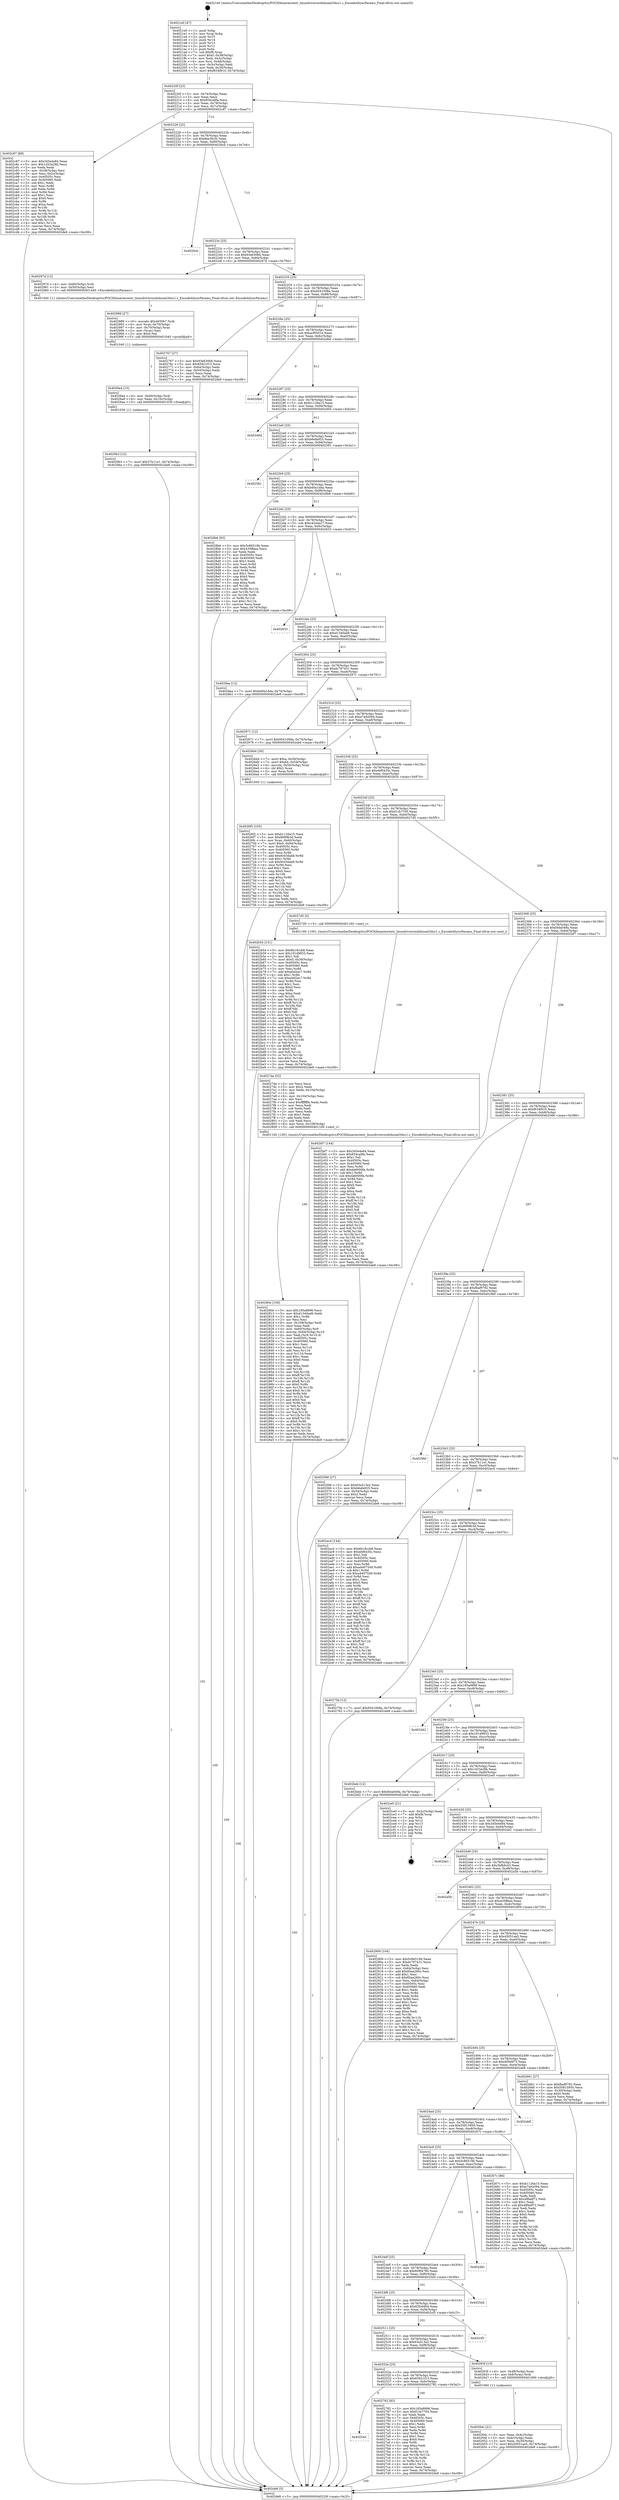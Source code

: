 digraph "0x4021e0" {
  label = "0x4021e0 (/mnt/c/Users/mathe/Desktop/tcc/POCII/binaries/extr_linuxdriversisdnhisaxl3dss1.c_EncodeASyncParams_Final-ollvm.out::main(0))"
  labelloc = "t"
  node[shape=record]

  Entry [label="",width=0.3,height=0.3,shape=circle,fillcolor=black,style=filled]
  "0x40220f" [label="{
     0x40220f [23]\l
     | [instrs]\l
     &nbsp;&nbsp;0x40220f \<+3\>: mov -0x74(%rbp),%eax\l
     &nbsp;&nbsp;0x402212 \<+2\>: mov %eax,%ecx\l
     &nbsp;&nbsp;0x402214 \<+6\>: sub $0x854ca9fa,%ecx\l
     &nbsp;&nbsp;0x40221a \<+3\>: mov %eax,-0x78(%rbp)\l
     &nbsp;&nbsp;0x40221d \<+3\>: mov %ecx,-0x7c(%rbp)\l
     &nbsp;&nbsp;0x402220 \<+6\>: je 0000000000402c87 \<main+0xaa7\>\l
  }"]
  "0x402c87" [label="{
     0x402c87 [89]\l
     | [instrs]\l
     &nbsp;&nbsp;0x402c87 \<+5\>: mov $0x345e4e84,%eax\l
     &nbsp;&nbsp;0x402c8c \<+5\>: mov $0x1d33a28b,%ecx\l
     &nbsp;&nbsp;0x402c91 \<+2\>: xor %edx,%edx\l
     &nbsp;&nbsp;0x402c93 \<+3\>: mov -0x38(%rbp),%esi\l
     &nbsp;&nbsp;0x402c96 \<+3\>: mov %esi,-0x2c(%rbp)\l
     &nbsp;&nbsp;0x402c99 \<+7\>: mov 0x40505c,%esi\l
     &nbsp;&nbsp;0x402ca0 \<+7\>: mov 0x405060,%edi\l
     &nbsp;&nbsp;0x402ca7 \<+3\>: sub $0x1,%edx\l
     &nbsp;&nbsp;0x402caa \<+3\>: mov %esi,%r8d\l
     &nbsp;&nbsp;0x402cad \<+3\>: add %edx,%r8d\l
     &nbsp;&nbsp;0x402cb0 \<+4\>: imul %r8d,%esi\l
     &nbsp;&nbsp;0x402cb4 \<+3\>: and $0x1,%esi\l
     &nbsp;&nbsp;0x402cb7 \<+3\>: cmp $0x0,%esi\l
     &nbsp;&nbsp;0x402cba \<+4\>: sete %r9b\l
     &nbsp;&nbsp;0x402cbe \<+3\>: cmp $0xa,%edi\l
     &nbsp;&nbsp;0x402cc1 \<+4\>: setl %r10b\l
     &nbsp;&nbsp;0x402cc5 \<+3\>: mov %r9b,%r11b\l
     &nbsp;&nbsp;0x402cc8 \<+3\>: and %r10b,%r11b\l
     &nbsp;&nbsp;0x402ccb \<+3\>: xor %r10b,%r9b\l
     &nbsp;&nbsp;0x402cce \<+3\>: or %r9b,%r11b\l
     &nbsp;&nbsp;0x402cd1 \<+4\>: test $0x1,%r11b\l
     &nbsp;&nbsp;0x402cd5 \<+3\>: cmovne %ecx,%eax\l
     &nbsp;&nbsp;0x402cd8 \<+3\>: mov %eax,-0x74(%rbp)\l
     &nbsp;&nbsp;0x402cdb \<+5\>: jmp 0000000000402de8 \<main+0xc08\>\l
  }"]
  "0x402226" [label="{
     0x402226 [22]\l
     | [instrs]\l
     &nbsp;&nbsp;0x402226 \<+5\>: jmp 000000000040222b \<main+0x4b\>\l
     &nbsp;&nbsp;0x40222b \<+3\>: mov -0x78(%rbp),%eax\l
     &nbsp;&nbsp;0x40222e \<+5\>: sub $0x8ee381fc,%eax\l
     &nbsp;&nbsp;0x402233 \<+3\>: mov %eax,-0x80(%rbp)\l
     &nbsp;&nbsp;0x402236 \<+6\>: je 00000000004029cb \<main+0x7eb\>\l
  }"]
  Exit [label="",width=0.3,height=0.3,shape=circle,fillcolor=black,style=filled,peripheries=2]
  "0x4029cb" [label="{
     0x4029cb\l
  }", style=dashed]
  "0x40223c" [label="{
     0x40223c [25]\l
     | [instrs]\l
     &nbsp;&nbsp;0x40223c \<+5\>: jmp 0000000000402241 \<main+0x61\>\l
     &nbsp;&nbsp;0x402241 \<+3\>: mov -0x78(%rbp),%eax\l
     &nbsp;&nbsp;0x402244 \<+5\>: sub $0x93e630b6,%eax\l
     &nbsp;&nbsp;0x402249 \<+6\>: mov %eax,-0x84(%rbp)\l
     &nbsp;&nbsp;0x40224f \<+6\>: je 000000000040297d \<main+0x79d\>\l
  }"]
  "0x4029b3" [label="{
     0x4029b3 [12]\l
     | [instrs]\l
     &nbsp;&nbsp;0x4029b3 \<+7\>: movl $0x37b11e1,-0x74(%rbp)\l
     &nbsp;&nbsp;0x4029ba \<+5\>: jmp 0000000000402de8 \<main+0xc08\>\l
  }"]
  "0x40297d" [label="{
     0x40297d [12]\l
     | [instrs]\l
     &nbsp;&nbsp;0x40297d \<+4\>: mov -0x60(%rbp),%rdi\l
     &nbsp;&nbsp;0x402981 \<+3\>: mov -0x50(%rbp),%esi\l
     &nbsp;&nbsp;0x402984 \<+5\>: call 0000000000401440 \<EncodeASyncParams\>\l
     | [calls]\l
     &nbsp;&nbsp;0x401440 \{1\} (/mnt/c/Users/mathe/Desktop/tcc/POCII/binaries/extr_linuxdriversisdnhisaxl3dss1.c_EncodeASyncParams_Final-ollvm.out::EncodeASyncParams)\l
  }"]
  "0x402255" [label="{
     0x402255 [25]\l
     | [instrs]\l
     &nbsp;&nbsp;0x402255 \<+5\>: jmp 000000000040225a \<main+0x7a\>\l
     &nbsp;&nbsp;0x40225a \<+3\>: mov -0x78(%rbp),%eax\l
     &nbsp;&nbsp;0x40225d \<+5\>: sub $0x9541008a,%eax\l
     &nbsp;&nbsp;0x402262 \<+6\>: mov %eax,-0x88(%rbp)\l
     &nbsp;&nbsp;0x402268 \<+6\>: je 0000000000402767 \<main+0x587\>\l
  }"]
  "0x4029a4" [label="{
     0x4029a4 [15]\l
     | [instrs]\l
     &nbsp;&nbsp;0x4029a4 \<+4\>: mov -0x60(%rbp),%rdi\l
     &nbsp;&nbsp;0x4029a8 \<+6\>: mov %eax,-0x10c(%rbp)\l
     &nbsp;&nbsp;0x4029ae \<+5\>: call 0000000000401030 \<free@plt\>\l
     | [calls]\l
     &nbsp;&nbsp;0x401030 \{1\} (unknown)\l
  }"]
  "0x402767" [label="{
     0x402767 [27]\l
     | [instrs]\l
     &nbsp;&nbsp;0x402767 \<+5\>: mov $0x93e630b6,%eax\l
     &nbsp;&nbsp;0x40276c \<+5\>: mov $0x65921f13,%ecx\l
     &nbsp;&nbsp;0x402771 \<+3\>: mov -0x64(%rbp),%edx\l
     &nbsp;&nbsp;0x402774 \<+3\>: cmp -0x54(%rbp),%edx\l
     &nbsp;&nbsp;0x402777 \<+3\>: cmovl %ecx,%eax\l
     &nbsp;&nbsp;0x40277a \<+3\>: mov %eax,-0x74(%rbp)\l
     &nbsp;&nbsp;0x40277d \<+5\>: jmp 0000000000402de8 \<main+0xc08\>\l
  }"]
  "0x40226e" [label="{
     0x40226e [25]\l
     | [instrs]\l
     &nbsp;&nbsp;0x40226e \<+5\>: jmp 0000000000402273 \<main+0x93\>\l
     &nbsp;&nbsp;0x402273 \<+3\>: mov -0x78(%rbp),%eax\l
     &nbsp;&nbsp;0x402276 \<+5\>: sub $0xacf0501e,%eax\l
     &nbsp;&nbsp;0x40227b \<+6\>: mov %eax,-0x8c(%rbp)\l
     &nbsp;&nbsp;0x402281 \<+6\>: je 0000000000402dbd \<main+0xbdd\>\l
  }"]
  "0x402989" [label="{
     0x402989 [27]\l
     | [instrs]\l
     &nbsp;&nbsp;0x402989 \<+10\>: movabs $0x4030b7,%rdi\l
     &nbsp;&nbsp;0x402993 \<+4\>: mov %rax,-0x70(%rbp)\l
     &nbsp;&nbsp;0x402997 \<+4\>: mov -0x70(%rbp),%rax\l
     &nbsp;&nbsp;0x40299b \<+2\>: mov (%rax),%esi\l
     &nbsp;&nbsp;0x40299d \<+2\>: mov $0x0,%al\l
     &nbsp;&nbsp;0x40299f \<+5\>: call 0000000000401040 \<printf@plt\>\l
     | [calls]\l
     &nbsp;&nbsp;0x401040 \{1\} (unknown)\l
  }"]
  "0x402dbd" [label="{
     0x402dbd\l
  }", style=dashed]
  "0x402287" [label="{
     0x402287 [25]\l
     | [instrs]\l
     &nbsp;&nbsp;0x402287 \<+5\>: jmp 000000000040228c \<main+0xac\>\l
     &nbsp;&nbsp;0x40228c \<+3\>: mov -0x78(%rbp),%eax\l
     &nbsp;&nbsp;0x40228f \<+5\>: sub $0xb1126a15,%eax\l
     &nbsp;&nbsp;0x402294 \<+6\>: mov %eax,-0x90(%rbp)\l
     &nbsp;&nbsp;0x40229a \<+6\>: je 0000000000402d0d \<main+0xb2d\>\l
  }"]
  "0x40280e" [label="{
     0x40280e [156]\l
     | [instrs]\l
     &nbsp;&nbsp;0x40280e \<+5\>: mov $0x185a8996,%ecx\l
     &nbsp;&nbsp;0x402813 \<+5\>: mov $0xd1340ad6,%edx\l
     &nbsp;&nbsp;0x402818 \<+3\>: mov $0x1,%r8b\l
     &nbsp;&nbsp;0x40281b \<+2\>: xor %esi,%esi\l
     &nbsp;&nbsp;0x40281d \<+6\>: mov -0x108(%rbp),%edi\l
     &nbsp;&nbsp;0x402823 \<+3\>: imul %eax,%edi\l
     &nbsp;&nbsp;0x402826 \<+4\>: mov -0x60(%rbp),%r9\l
     &nbsp;&nbsp;0x40282a \<+4\>: movslq -0x64(%rbp),%r10\l
     &nbsp;&nbsp;0x40282e \<+4\>: mov %edi,(%r9,%r10,4)\l
     &nbsp;&nbsp;0x402832 \<+7\>: mov 0x40505c,%eax\l
     &nbsp;&nbsp;0x402839 \<+7\>: mov 0x405060,%edi\l
     &nbsp;&nbsp;0x402840 \<+3\>: sub $0x1,%esi\l
     &nbsp;&nbsp;0x402843 \<+3\>: mov %eax,%r11d\l
     &nbsp;&nbsp;0x402846 \<+3\>: add %esi,%r11d\l
     &nbsp;&nbsp;0x402849 \<+4\>: imul %r11d,%eax\l
     &nbsp;&nbsp;0x40284d \<+3\>: and $0x1,%eax\l
     &nbsp;&nbsp;0x402850 \<+3\>: cmp $0x0,%eax\l
     &nbsp;&nbsp;0x402853 \<+3\>: sete %bl\l
     &nbsp;&nbsp;0x402856 \<+3\>: cmp $0xa,%edi\l
     &nbsp;&nbsp;0x402859 \<+4\>: setl %r14b\l
     &nbsp;&nbsp;0x40285d \<+3\>: mov %bl,%r15b\l
     &nbsp;&nbsp;0x402860 \<+4\>: xor $0xff,%r15b\l
     &nbsp;&nbsp;0x402864 \<+3\>: mov %r14b,%r12b\l
     &nbsp;&nbsp;0x402867 \<+4\>: xor $0xff,%r12b\l
     &nbsp;&nbsp;0x40286b \<+4\>: xor $0x0,%r8b\l
     &nbsp;&nbsp;0x40286f \<+3\>: mov %r15b,%r13b\l
     &nbsp;&nbsp;0x402872 \<+4\>: and $0x0,%r13b\l
     &nbsp;&nbsp;0x402876 \<+3\>: and %r8b,%bl\l
     &nbsp;&nbsp;0x402879 \<+3\>: mov %r12b,%al\l
     &nbsp;&nbsp;0x40287c \<+2\>: and $0x0,%al\l
     &nbsp;&nbsp;0x40287e \<+3\>: and %r8b,%r14b\l
     &nbsp;&nbsp;0x402881 \<+3\>: or %bl,%r13b\l
     &nbsp;&nbsp;0x402884 \<+3\>: or %r14b,%al\l
     &nbsp;&nbsp;0x402887 \<+3\>: xor %al,%r13b\l
     &nbsp;&nbsp;0x40288a \<+3\>: or %r12b,%r15b\l
     &nbsp;&nbsp;0x40288d \<+4\>: xor $0xff,%r15b\l
     &nbsp;&nbsp;0x402891 \<+4\>: or $0x0,%r8b\l
     &nbsp;&nbsp;0x402895 \<+3\>: and %r8b,%r15b\l
     &nbsp;&nbsp;0x402898 \<+3\>: or %r15b,%r13b\l
     &nbsp;&nbsp;0x40289b \<+4\>: test $0x1,%r13b\l
     &nbsp;&nbsp;0x40289f \<+3\>: cmovne %edx,%ecx\l
     &nbsp;&nbsp;0x4028a2 \<+3\>: mov %ecx,-0x74(%rbp)\l
     &nbsp;&nbsp;0x4028a5 \<+5\>: jmp 0000000000402de8 \<main+0xc08\>\l
  }"]
  "0x402d0d" [label="{
     0x402d0d\l
  }", style=dashed]
  "0x4022a0" [label="{
     0x4022a0 [25]\l
     | [instrs]\l
     &nbsp;&nbsp;0x4022a0 \<+5\>: jmp 00000000004022a5 \<main+0xc5\>\l
     &nbsp;&nbsp;0x4022a5 \<+3\>: mov -0x78(%rbp),%eax\l
     &nbsp;&nbsp;0x4022a8 \<+5\>: sub $0xb6efa925,%eax\l
     &nbsp;&nbsp;0x4022ad \<+6\>: mov %eax,-0x94(%rbp)\l
     &nbsp;&nbsp;0x4022b3 \<+6\>: je 0000000000402581 \<main+0x3a1\>\l
  }"]
  "0x4027da" [label="{
     0x4027da [52]\l
     | [instrs]\l
     &nbsp;&nbsp;0x4027da \<+2\>: xor %ecx,%ecx\l
     &nbsp;&nbsp;0x4027dc \<+5\>: mov $0x2,%edx\l
     &nbsp;&nbsp;0x4027e1 \<+6\>: mov %edx,-0x104(%rbp)\l
     &nbsp;&nbsp;0x4027e7 \<+1\>: cltd\l
     &nbsp;&nbsp;0x4027e8 \<+6\>: mov -0x104(%rbp),%esi\l
     &nbsp;&nbsp;0x4027ee \<+2\>: idiv %esi\l
     &nbsp;&nbsp;0x4027f0 \<+6\>: imul $0xfffffffe,%edx,%edx\l
     &nbsp;&nbsp;0x4027f6 \<+2\>: mov %ecx,%edi\l
     &nbsp;&nbsp;0x4027f8 \<+2\>: sub %edx,%edi\l
     &nbsp;&nbsp;0x4027fa \<+2\>: mov %ecx,%edx\l
     &nbsp;&nbsp;0x4027fc \<+3\>: sub $0x1,%edx\l
     &nbsp;&nbsp;0x4027ff \<+2\>: add %edx,%edi\l
     &nbsp;&nbsp;0x402801 \<+2\>: sub %edi,%ecx\l
     &nbsp;&nbsp;0x402803 \<+6\>: mov %ecx,-0x108(%rbp)\l
     &nbsp;&nbsp;0x402809 \<+5\>: call 0000000000401160 \<next_i\>\l
     | [calls]\l
     &nbsp;&nbsp;0x401160 \{100\} (/mnt/c/Users/mathe/Desktop/tcc/POCII/binaries/extr_linuxdriversisdnhisaxl3dss1.c_EncodeASyncParams_Final-ollvm.out::next_i)\l
  }"]
  "0x402581" [label="{
     0x402581\l
  }", style=dashed]
  "0x4022b9" [label="{
     0x4022b9 [25]\l
     | [instrs]\l
     &nbsp;&nbsp;0x4022b9 \<+5\>: jmp 00000000004022be \<main+0xde\>\l
     &nbsp;&nbsp;0x4022be \<+3\>: mov -0x78(%rbp),%eax\l
     &nbsp;&nbsp;0x4022c1 \<+5\>: sub $0xbd0a1dda,%eax\l
     &nbsp;&nbsp;0x4022c6 \<+6\>: mov %eax,-0x98(%rbp)\l
     &nbsp;&nbsp;0x4022cc \<+6\>: je 00000000004028b6 \<main+0x6d6\>\l
  }"]
  "0x402543" [label="{
     0x402543\l
  }", style=dashed]
  "0x4028b6" [label="{
     0x4028b6 [83]\l
     | [instrs]\l
     &nbsp;&nbsp;0x4028b6 \<+5\>: mov $0x5c86519b,%eax\l
     &nbsp;&nbsp;0x4028bb \<+5\>: mov $0x435ffaea,%ecx\l
     &nbsp;&nbsp;0x4028c0 \<+2\>: xor %edx,%edx\l
     &nbsp;&nbsp;0x4028c2 \<+7\>: mov 0x40505c,%esi\l
     &nbsp;&nbsp;0x4028c9 \<+7\>: mov 0x405060,%edi\l
     &nbsp;&nbsp;0x4028d0 \<+3\>: sub $0x1,%edx\l
     &nbsp;&nbsp;0x4028d3 \<+3\>: mov %esi,%r8d\l
     &nbsp;&nbsp;0x4028d6 \<+3\>: add %edx,%r8d\l
     &nbsp;&nbsp;0x4028d9 \<+4\>: imul %r8d,%esi\l
     &nbsp;&nbsp;0x4028dd \<+3\>: and $0x1,%esi\l
     &nbsp;&nbsp;0x4028e0 \<+3\>: cmp $0x0,%esi\l
     &nbsp;&nbsp;0x4028e3 \<+4\>: sete %r9b\l
     &nbsp;&nbsp;0x4028e7 \<+3\>: cmp $0xa,%edi\l
     &nbsp;&nbsp;0x4028ea \<+4\>: setl %r10b\l
     &nbsp;&nbsp;0x4028ee \<+3\>: mov %r9b,%r11b\l
     &nbsp;&nbsp;0x4028f1 \<+3\>: and %r10b,%r11b\l
     &nbsp;&nbsp;0x4028f4 \<+3\>: xor %r10b,%r9b\l
     &nbsp;&nbsp;0x4028f7 \<+3\>: or %r9b,%r11b\l
     &nbsp;&nbsp;0x4028fa \<+4\>: test $0x1,%r11b\l
     &nbsp;&nbsp;0x4028fe \<+3\>: cmovne %ecx,%eax\l
     &nbsp;&nbsp;0x402901 \<+3\>: mov %eax,-0x74(%rbp)\l
     &nbsp;&nbsp;0x402904 \<+5\>: jmp 0000000000402de8 \<main+0xc08\>\l
  }"]
  "0x4022d2" [label="{
     0x4022d2 [25]\l
     | [instrs]\l
     &nbsp;&nbsp;0x4022d2 \<+5\>: jmp 00000000004022d7 \<main+0xf7\>\l
     &nbsp;&nbsp;0x4022d7 \<+3\>: mov -0x78(%rbp),%eax\l
     &nbsp;&nbsp;0x4022da \<+5\>: sub $0xc4244a27,%eax\l
     &nbsp;&nbsp;0x4022df \<+6\>: mov %eax,-0x9c(%rbp)\l
     &nbsp;&nbsp;0x4022e5 \<+6\>: je 0000000000402633 \<main+0x453\>\l
  }"]
  "0x402782" [label="{
     0x402782 [83]\l
     | [instrs]\l
     &nbsp;&nbsp;0x402782 \<+5\>: mov $0x185a8996,%eax\l
     &nbsp;&nbsp;0x402787 \<+5\>: mov $0xf1cb7765,%ecx\l
     &nbsp;&nbsp;0x40278c \<+2\>: xor %edx,%edx\l
     &nbsp;&nbsp;0x40278e \<+7\>: mov 0x40505c,%esi\l
     &nbsp;&nbsp;0x402795 \<+7\>: mov 0x405060,%edi\l
     &nbsp;&nbsp;0x40279c \<+3\>: sub $0x1,%edx\l
     &nbsp;&nbsp;0x40279f \<+3\>: mov %esi,%r8d\l
     &nbsp;&nbsp;0x4027a2 \<+3\>: add %edx,%r8d\l
     &nbsp;&nbsp;0x4027a5 \<+4\>: imul %r8d,%esi\l
     &nbsp;&nbsp;0x4027a9 \<+3\>: and $0x1,%esi\l
     &nbsp;&nbsp;0x4027ac \<+3\>: cmp $0x0,%esi\l
     &nbsp;&nbsp;0x4027af \<+4\>: sete %r9b\l
     &nbsp;&nbsp;0x4027b3 \<+3\>: cmp $0xa,%edi\l
     &nbsp;&nbsp;0x4027b6 \<+4\>: setl %r10b\l
     &nbsp;&nbsp;0x4027ba \<+3\>: mov %r9b,%r11b\l
     &nbsp;&nbsp;0x4027bd \<+3\>: and %r10b,%r11b\l
     &nbsp;&nbsp;0x4027c0 \<+3\>: xor %r10b,%r9b\l
     &nbsp;&nbsp;0x4027c3 \<+3\>: or %r9b,%r11b\l
     &nbsp;&nbsp;0x4027c6 \<+4\>: test $0x1,%r11b\l
     &nbsp;&nbsp;0x4027ca \<+3\>: cmovne %ecx,%eax\l
     &nbsp;&nbsp;0x4027cd \<+3\>: mov %eax,-0x74(%rbp)\l
     &nbsp;&nbsp;0x4027d0 \<+5\>: jmp 0000000000402de8 \<main+0xc08\>\l
  }"]
  "0x402633" [label="{
     0x402633\l
  }", style=dashed]
  "0x4022eb" [label="{
     0x4022eb [25]\l
     | [instrs]\l
     &nbsp;&nbsp;0x4022eb \<+5\>: jmp 00000000004022f0 \<main+0x110\>\l
     &nbsp;&nbsp;0x4022f0 \<+3\>: mov -0x78(%rbp),%eax\l
     &nbsp;&nbsp;0x4022f3 \<+5\>: sub $0xd1340ad6,%eax\l
     &nbsp;&nbsp;0x4022f8 \<+6\>: mov %eax,-0xa0(%rbp)\l
     &nbsp;&nbsp;0x4022fe \<+6\>: je 00000000004028aa \<main+0x6ca\>\l
  }"]
  "0x4026f2" [label="{
     0x4026f2 [105]\l
     | [instrs]\l
     &nbsp;&nbsp;0x4026f2 \<+5\>: mov $0xb1126a15,%ecx\l
     &nbsp;&nbsp;0x4026f7 \<+5\>: mov $0x8999b3d,%edx\l
     &nbsp;&nbsp;0x4026fc \<+4\>: mov %rax,-0x60(%rbp)\l
     &nbsp;&nbsp;0x402700 \<+7\>: movl $0x0,-0x64(%rbp)\l
     &nbsp;&nbsp;0x402707 \<+7\>: mov 0x40505c,%esi\l
     &nbsp;&nbsp;0x40270e \<+8\>: mov 0x405060,%r8d\l
     &nbsp;&nbsp;0x402716 \<+3\>: mov %esi,%r9d\l
     &nbsp;&nbsp;0x402719 \<+7\>: add $0x9c03dab8,%r9d\l
     &nbsp;&nbsp;0x402720 \<+4\>: sub $0x1,%r9d\l
     &nbsp;&nbsp;0x402724 \<+7\>: sub $0x9c03dab8,%r9d\l
     &nbsp;&nbsp;0x40272b \<+4\>: imul %r9d,%esi\l
     &nbsp;&nbsp;0x40272f \<+3\>: and $0x1,%esi\l
     &nbsp;&nbsp;0x402732 \<+3\>: cmp $0x0,%esi\l
     &nbsp;&nbsp;0x402735 \<+4\>: sete %r10b\l
     &nbsp;&nbsp;0x402739 \<+4\>: cmp $0xa,%r8d\l
     &nbsp;&nbsp;0x40273d \<+4\>: setl %r11b\l
     &nbsp;&nbsp;0x402741 \<+3\>: mov %r10b,%bl\l
     &nbsp;&nbsp;0x402744 \<+3\>: and %r11b,%bl\l
     &nbsp;&nbsp;0x402747 \<+3\>: xor %r11b,%r10b\l
     &nbsp;&nbsp;0x40274a \<+3\>: or %r10b,%bl\l
     &nbsp;&nbsp;0x40274d \<+3\>: test $0x1,%bl\l
     &nbsp;&nbsp;0x402750 \<+3\>: cmovne %edx,%ecx\l
     &nbsp;&nbsp;0x402753 \<+3\>: mov %ecx,-0x74(%rbp)\l
     &nbsp;&nbsp;0x402756 \<+5\>: jmp 0000000000402de8 \<main+0xc08\>\l
  }"]
  "0x4028aa" [label="{
     0x4028aa [12]\l
     | [instrs]\l
     &nbsp;&nbsp;0x4028aa \<+7\>: movl $0xbd0a1dda,-0x74(%rbp)\l
     &nbsp;&nbsp;0x4028b1 \<+5\>: jmp 0000000000402de8 \<main+0xc08\>\l
  }"]
  "0x402304" [label="{
     0x402304 [25]\l
     | [instrs]\l
     &nbsp;&nbsp;0x402304 \<+5\>: jmp 0000000000402309 \<main+0x129\>\l
     &nbsp;&nbsp;0x402309 \<+3\>: mov -0x78(%rbp),%eax\l
     &nbsp;&nbsp;0x40230c \<+5\>: sub $0xdc787431,%eax\l
     &nbsp;&nbsp;0x402311 \<+6\>: mov %eax,-0xa4(%rbp)\l
     &nbsp;&nbsp;0x402317 \<+6\>: je 0000000000402971 \<main+0x791\>\l
  }"]
  "0x40264c" [label="{
     0x40264c [21]\l
     | [instrs]\l
     &nbsp;&nbsp;0x40264c \<+3\>: mov %eax,-0x4c(%rbp)\l
     &nbsp;&nbsp;0x40264f \<+3\>: mov -0x4c(%rbp),%eax\l
     &nbsp;&nbsp;0x402652 \<+3\>: mov %eax,-0x30(%rbp)\l
     &nbsp;&nbsp;0x402655 \<+7\>: movl $0x45051aa5,-0x74(%rbp)\l
     &nbsp;&nbsp;0x40265c \<+5\>: jmp 0000000000402de8 \<main+0xc08\>\l
  }"]
  "0x402971" [label="{
     0x402971 [12]\l
     | [instrs]\l
     &nbsp;&nbsp;0x402971 \<+7\>: movl $0x9541008a,-0x74(%rbp)\l
     &nbsp;&nbsp;0x402978 \<+5\>: jmp 0000000000402de8 \<main+0xc08\>\l
  }"]
  "0x40231d" [label="{
     0x40231d [25]\l
     | [instrs]\l
     &nbsp;&nbsp;0x40231d \<+5\>: jmp 0000000000402322 \<main+0x142\>\l
     &nbsp;&nbsp;0x402322 \<+3\>: mov -0x78(%rbp),%eax\l
     &nbsp;&nbsp;0x402325 \<+5\>: sub $0xe7a92094,%eax\l
     &nbsp;&nbsp;0x40232a \<+6\>: mov %eax,-0xa8(%rbp)\l
     &nbsp;&nbsp;0x402330 \<+6\>: je 00000000004026d4 \<main+0x4f4\>\l
  }"]
  "0x40252a" [label="{
     0x40252a [25]\l
     | [instrs]\l
     &nbsp;&nbsp;0x40252a \<+5\>: jmp 000000000040252f \<main+0x34f\>\l
     &nbsp;&nbsp;0x40252f \<+3\>: mov -0x78(%rbp),%eax\l
     &nbsp;&nbsp;0x402532 \<+5\>: sub $0x65921f13,%eax\l
     &nbsp;&nbsp;0x402537 \<+6\>: mov %eax,-0xfc(%rbp)\l
     &nbsp;&nbsp;0x40253d \<+6\>: je 0000000000402782 \<main+0x5a2\>\l
  }"]
  "0x4026d4" [label="{
     0x4026d4 [30]\l
     | [instrs]\l
     &nbsp;&nbsp;0x4026d4 \<+7\>: movl $0xa,-0x50(%rbp)\l
     &nbsp;&nbsp;0x4026db \<+7\>: movl $0x64,-0x54(%rbp)\l
     &nbsp;&nbsp;0x4026e2 \<+4\>: movslq -0x54(%rbp),%rax\l
     &nbsp;&nbsp;0x4026e6 \<+4\>: shl $0x2,%rax\l
     &nbsp;&nbsp;0x4026ea \<+3\>: mov %rax,%rdi\l
     &nbsp;&nbsp;0x4026ed \<+5\>: call 0000000000401050 \<malloc@plt\>\l
     | [calls]\l
     &nbsp;&nbsp;0x401050 \{1\} (unknown)\l
  }"]
  "0x402336" [label="{
     0x402336 [25]\l
     | [instrs]\l
     &nbsp;&nbsp;0x402336 \<+5\>: jmp 000000000040233b \<main+0x15b\>\l
     &nbsp;&nbsp;0x40233b \<+3\>: mov -0x78(%rbp),%eax\l
     &nbsp;&nbsp;0x40233e \<+5\>: sub $0xebf0435c,%eax\l
     &nbsp;&nbsp;0x402343 \<+6\>: mov %eax,-0xac(%rbp)\l
     &nbsp;&nbsp;0x402349 \<+6\>: je 0000000000402b54 \<main+0x974\>\l
  }"]
  "0x40263f" [label="{
     0x40263f [13]\l
     | [instrs]\l
     &nbsp;&nbsp;0x40263f \<+4\>: mov -0x48(%rbp),%rax\l
     &nbsp;&nbsp;0x402643 \<+4\>: mov 0x8(%rax),%rdi\l
     &nbsp;&nbsp;0x402647 \<+5\>: call 0000000000401060 \<atoi@plt\>\l
     | [calls]\l
     &nbsp;&nbsp;0x401060 \{1\} (unknown)\l
  }"]
  "0x402b54" [label="{
     0x402b54 [151]\l
     | [instrs]\l
     &nbsp;&nbsp;0x402b54 \<+5\>: mov $0x6b18ccb8,%eax\l
     &nbsp;&nbsp;0x402b59 \<+5\>: mov $0x191d9933,%ecx\l
     &nbsp;&nbsp;0x402b5e \<+2\>: mov $0x1,%dl\l
     &nbsp;&nbsp;0x402b60 \<+7\>: movl $0x0,-0x38(%rbp)\l
     &nbsp;&nbsp;0x402b67 \<+7\>: mov 0x40505c,%esi\l
     &nbsp;&nbsp;0x402b6e \<+7\>: mov 0x405060,%edi\l
     &nbsp;&nbsp;0x402b75 \<+3\>: mov %esi,%r8d\l
     &nbsp;&nbsp;0x402b78 \<+7\>: add $0xe0d2ac7,%r8d\l
     &nbsp;&nbsp;0x402b7f \<+4\>: sub $0x1,%r8d\l
     &nbsp;&nbsp;0x402b83 \<+7\>: sub $0xe0d2ac7,%r8d\l
     &nbsp;&nbsp;0x402b8a \<+4\>: imul %r8d,%esi\l
     &nbsp;&nbsp;0x402b8e \<+3\>: and $0x1,%esi\l
     &nbsp;&nbsp;0x402b91 \<+3\>: cmp $0x0,%esi\l
     &nbsp;&nbsp;0x402b94 \<+4\>: sete %r9b\l
     &nbsp;&nbsp;0x402b98 \<+3\>: cmp $0xa,%edi\l
     &nbsp;&nbsp;0x402b9b \<+4\>: setl %r10b\l
     &nbsp;&nbsp;0x402b9f \<+3\>: mov %r9b,%r11b\l
     &nbsp;&nbsp;0x402ba2 \<+4\>: xor $0xff,%r11b\l
     &nbsp;&nbsp;0x402ba6 \<+3\>: mov %r10b,%bl\l
     &nbsp;&nbsp;0x402ba9 \<+3\>: xor $0xff,%bl\l
     &nbsp;&nbsp;0x402bac \<+3\>: xor $0x0,%dl\l
     &nbsp;&nbsp;0x402baf \<+3\>: mov %r11b,%r14b\l
     &nbsp;&nbsp;0x402bb2 \<+4\>: and $0x0,%r14b\l
     &nbsp;&nbsp;0x402bb6 \<+3\>: and %dl,%r9b\l
     &nbsp;&nbsp;0x402bb9 \<+3\>: mov %bl,%r15b\l
     &nbsp;&nbsp;0x402bbc \<+4\>: and $0x0,%r15b\l
     &nbsp;&nbsp;0x402bc0 \<+3\>: and %dl,%r10b\l
     &nbsp;&nbsp;0x402bc3 \<+3\>: or %r9b,%r14b\l
     &nbsp;&nbsp;0x402bc6 \<+3\>: or %r10b,%r15b\l
     &nbsp;&nbsp;0x402bc9 \<+3\>: xor %r15b,%r14b\l
     &nbsp;&nbsp;0x402bcc \<+3\>: or %bl,%r11b\l
     &nbsp;&nbsp;0x402bcf \<+4\>: xor $0xff,%r11b\l
     &nbsp;&nbsp;0x402bd3 \<+3\>: or $0x0,%dl\l
     &nbsp;&nbsp;0x402bd6 \<+3\>: and %dl,%r11b\l
     &nbsp;&nbsp;0x402bd9 \<+3\>: or %r11b,%r14b\l
     &nbsp;&nbsp;0x402bdc \<+4\>: test $0x1,%r14b\l
     &nbsp;&nbsp;0x402be0 \<+3\>: cmovne %ecx,%eax\l
     &nbsp;&nbsp;0x402be3 \<+3\>: mov %eax,-0x74(%rbp)\l
     &nbsp;&nbsp;0x402be6 \<+5\>: jmp 0000000000402de8 \<main+0xc08\>\l
  }"]
  "0x40234f" [label="{
     0x40234f [25]\l
     | [instrs]\l
     &nbsp;&nbsp;0x40234f \<+5\>: jmp 0000000000402354 \<main+0x174\>\l
     &nbsp;&nbsp;0x402354 \<+3\>: mov -0x78(%rbp),%eax\l
     &nbsp;&nbsp;0x402357 \<+5\>: sub $0xf1cb7765,%eax\l
     &nbsp;&nbsp;0x40235c \<+6\>: mov %eax,-0xb0(%rbp)\l
     &nbsp;&nbsp;0x402362 \<+6\>: je 00000000004027d5 \<main+0x5f5\>\l
  }"]
  "0x402511" [label="{
     0x402511 [25]\l
     | [instrs]\l
     &nbsp;&nbsp;0x402511 \<+5\>: jmp 0000000000402516 \<main+0x336\>\l
     &nbsp;&nbsp;0x402516 \<+3\>: mov -0x78(%rbp),%eax\l
     &nbsp;&nbsp;0x402519 \<+5\>: sub $0x63a513e2,%eax\l
     &nbsp;&nbsp;0x40251e \<+6\>: mov %eax,-0xf8(%rbp)\l
     &nbsp;&nbsp;0x402524 \<+6\>: je 000000000040263f \<main+0x45f\>\l
  }"]
  "0x4027d5" [label="{
     0x4027d5 [5]\l
     | [instrs]\l
     &nbsp;&nbsp;0x4027d5 \<+5\>: call 0000000000401160 \<next_i\>\l
     | [calls]\l
     &nbsp;&nbsp;0x401160 \{100\} (/mnt/c/Users/mathe/Desktop/tcc/POCII/binaries/extr_linuxdriversisdnhisaxl3dss1.c_EncodeASyncParams_Final-ollvm.out::next_i)\l
  }"]
  "0x402368" [label="{
     0x402368 [25]\l
     | [instrs]\l
     &nbsp;&nbsp;0x402368 \<+5\>: jmp 000000000040236d \<main+0x18d\>\l
     &nbsp;&nbsp;0x40236d \<+3\>: mov -0x78(%rbp),%eax\l
     &nbsp;&nbsp;0x402370 \<+5\>: sub $0xf44a049a,%eax\l
     &nbsp;&nbsp;0x402375 \<+6\>: mov %eax,-0xb4(%rbp)\l
     &nbsp;&nbsp;0x40237b \<+6\>: je 0000000000402bf7 \<main+0xa17\>\l
  }"]
  "0x402cf5" [label="{
     0x402cf5\l
  }", style=dashed]
  "0x402bf7" [label="{
     0x402bf7 [144]\l
     | [instrs]\l
     &nbsp;&nbsp;0x402bf7 \<+5\>: mov $0x345e4e84,%eax\l
     &nbsp;&nbsp;0x402bfc \<+5\>: mov $0x854ca9fa,%ecx\l
     &nbsp;&nbsp;0x402c01 \<+2\>: mov $0x1,%dl\l
     &nbsp;&nbsp;0x402c03 \<+7\>: mov 0x40505c,%esi\l
     &nbsp;&nbsp;0x402c0a \<+7\>: mov 0x405060,%edi\l
     &nbsp;&nbsp;0x402c11 \<+3\>: mov %esi,%r8d\l
     &nbsp;&nbsp;0x402c14 \<+7\>: add $0xda6000fa,%r8d\l
     &nbsp;&nbsp;0x402c1b \<+4\>: sub $0x1,%r8d\l
     &nbsp;&nbsp;0x402c1f \<+7\>: sub $0xda6000fa,%r8d\l
     &nbsp;&nbsp;0x402c26 \<+4\>: imul %r8d,%esi\l
     &nbsp;&nbsp;0x402c2a \<+3\>: and $0x1,%esi\l
     &nbsp;&nbsp;0x402c2d \<+3\>: cmp $0x0,%esi\l
     &nbsp;&nbsp;0x402c30 \<+4\>: sete %r9b\l
     &nbsp;&nbsp;0x402c34 \<+3\>: cmp $0xa,%edi\l
     &nbsp;&nbsp;0x402c37 \<+4\>: setl %r10b\l
     &nbsp;&nbsp;0x402c3b \<+3\>: mov %r9b,%r11b\l
     &nbsp;&nbsp;0x402c3e \<+4\>: xor $0xff,%r11b\l
     &nbsp;&nbsp;0x402c42 \<+3\>: mov %r10b,%bl\l
     &nbsp;&nbsp;0x402c45 \<+3\>: xor $0xff,%bl\l
     &nbsp;&nbsp;0x402c48 \<+3\>: xor $0x0,%dl\l
     &nbsp;&nbsp;0x402c4b \<+3\>: mov %r11b,%r14b\l
     &nbsp;&nbsp;0x402c4e \<+4\>: and $0x0,%r14b\l
     &nbsp;&nbsp;0x402c52 \<+3\>: and %dl,%r9b\l
     &nbsp;&nbsp;0x402c55 \<+3\>: mov %bl,%r15b\l
     &nbsp;&nbsp;0x402c58 \<+4\>: and $0x0,%r15b\l
     &nbsp;&nbsp;0x402c5c \<+3\>: and %dl,%r10b\l
     &nbsp;&nbsp;0x402c5f \<+3\>: or %r9b,%r14b\l
     &nbsp;&nbsp;0x402c62 \<+3\>: or %r10b,%r15b\l
     &nbsp;&nbsp;0x402c65 \<+3\>: xor %r15b,%r14b\l
     &nbsp;&nbsp;0x402c68 \<+3\>: or %bl,%r11b\l
     &nbsp;&nbsp;0x402c6b \<+4\>: xor $0xff,%r11b\l
     &nbsp;&nbsp;0x402c6f \<+3\>: or $0x0,%dl\l
     &nbsp;&nbsp;0x402c72 \<+3\>: and %dl,%r11b\l
     &nbsp;&nbsp;0x402c75 \<+3\>: or %r11b,%r14b\l
     &nbsp;&nbsp;0x402c78 \<+4\>: test $0x1,%r14b\l
     &nbsp;&nbsp;0x402c7c \<+3\>: cmovne %ecx,%eax\l
     &nbsp;&nbsp;0x402c7f \<+3\>: mov %eax,-0x74(%rbp)\l
     &nbsp;&nbsp;0x402c82 \<+5\>: jmp 0000000000402de8 \<main+0xc08\>\l
  }"]
  "0x402381" [label="{
     0x402381 [25]\l
     | [instrs]\l
     &nbsp;&nbsp;0x402381 \<+5\>: jmp 0000000000402386 \<main+0x1a6\>\l
     &nbsp;&nbsp;0x402386 \<+3\>: mov -0x78(%rbp),%eax\l
     &nbsp;&nbsp;0x402389 \<+5\>: sub $0xf634f910,%eax\l
     &nbsp;&nbsp;0x40238e \<+6\>: mov %eax,-0xb8(%rbp)\l
     &nbsp;&nbsp;0x402394 \<+6\>: je 0000000000402566 \<main+0x386\>\l
  }"]
  "0x4024f8" [label="{
     0x4024f8 [25]\l
     | [instrs]\l
     &nbsp;&nbsp;0x4024f8 \<+5\>: jmp 00000000004024fd \<main+0x31d\>\l
     &nbsp;&nbsp;0x4024fd \<+3\>: mov -0x78(%rbp),%eax\l
     &nbsp;&nbsp;0x402500 \<+5\>: sub $0x62fc6d04,%eax\l
     &nbsp;&nbsp;0x402505 \<+6\>: mov %eax,-0xf4(%rbp)\l
     &nbsp;&nbsp;0x40250b \<+6\>: je 0000000000402cf5 \<main+0xb15\>\l
  }"]
  "0x402566" [label="{
     0x402566 [27]\l
     | [instrs]\l
     &nbsp;&nbsp;0x402566 \<+5\>: mov $0x63a513e2,%eax\l
     &nbsp;&nbsp;0x40256b \<+5\>: mov $0xb6efa925,%ecx\l
     &nbsp;&nbsp;0x402570 \<+3\>: mov -0x34(%rbp),%edx\l
     &nbsp;&nbsp;0x402573 \<+3\>: cmp $0x2,%edx\l
     &nbsp;&nbsp;0x402576 \<+3\>: cmovne %ecx,%eax\l
     &nbsp;&nbsp;0x402579 \<+3\>: mov %eax,-0x74(%rbp)\l
     &nbsp;&nbsp;0x40257c \<+5\>: jmp 0000000000402de8 \<main+0xc08\>\l
  }"]
  "0x40239a" [label="{
     0x40239a [25]\l
     | [instrs]\l
     &nbsp;&nbsp;0x40239a \<+5\>: jmp 000000000040239f \<main+0x1bf\>\l
     &nbsp;&nbsp;0x40239f \<+3\>: mov -0x78(%rbp),%eax\l
     &nbsp;&nbsp;0x4023a2 \<+5\>: sub $0xfbaf9792,%eax\l
     &nbsp;&nbsp;0x4023a7 \<+6\>: mov %eax,-0xbc(%rbp)\l
     &nbsp;&nbsp;0x4023ad \<+6\>: je 00000000004029bf \<main+0x7df\>\l
  }"]
  "0x402de8" [label="{
     0x402de8 [5]\l
     | [instrs]\l
     &nbsp;&nbsp;0x402de8 \<+5\>: jmp 000000000040220f \<main+0x2f\>\l
  }"]
  "0x4021e0" [label="{
     0x4021e0 [47]\l
     | [instrs]\l
     &nbsp;&nbsp;0x4021e0 \<+1\>: push %rbp\l
     &nbsp;&nbsp;0x4021e1 \<+3\>: mov %rsp,%rbp\l
     &nbsp;&nbsp;0x4021e4 \<+2\>: push %r15\l
     &nbsp;&nbsp;0x4021e6 \<+2\>: push %r14\l
     &nbsp;&nbsp;0x4021e8 \<+2\>: push %r13\l
     &nbsp;&nbsp;0x4021ea \<+2\>: push %r12\l
     &nbsp;&nbsp;0x4021ec \<+1\>: push %rbx\l
     &nbsp;&nbsp;0x4021ed \<+7\>: sub $0xf8,%rsp\l
     &nbsp;&nbsp;0x4021f4 \<+7\>: movl $0x0,-0x38(%rbp)\l
     &nbsp;&nbsp;0x4021fb \<+3\>: mov %edi,-0x3c(%rbp)\l
     &nbsp;&nbsp;0x4021fe \<+4\>: mov %rsi,-0x48(%rbp)\l
     &nbsp;&nbsp;0x402202 \<+3\>: mov -0x3c(%rbp),%edi\l
     &nbsp;&nbsp;0x402205 \<+3\>: mov %edi,-0x34(%rbp)\l
     &nbsp;&nbsp;0x402208 \<+7\>: movl $0xf634f910,-0x74(%rbp)\l
  }"]
  "0x4025d4" [label="{
     0x4025d4\l
  }", style=dashed]
  "0x4029bf" [label="{
     0x4029bf\l
  }", style=dashed]
  "0x4023b3" [label="{
     0x4023b3 [25]\l
     | [instrs]\l
     &nbsp;&nbsp;0x4023b3 \<+5\>: jmp 00000000004023b8 \<main+0x1d8\>\l
     &nbsp;&nbsp;0x4023b8 \<+3\>: mov -0x78(%rbp),%eax\l
     &nbsp;&nbsp;0x4023bb \<+5\>: sub $0x37b11e1,%eax\l
     &nbsp;&nbsp;0x4023c0 \<+6\>: mov %eax,-0xc0(%rbp)\l
     &nbsp;&nbsp;0x4023c6 \<+6\>: je 0000000000402ac4 \<main+0x8e4\>\l
  }"]
  "0x4024df" [label="{
     0x4024df [25]\l
     | [instrs]\l
     &nbsp;&nbsp;0x4024df \<+5\>: jmp 00000000004024e4 \<main+0x304\>\l
     &nbsp;&nbsp;0x4024e4 \<+3\>: mov -0x78(%rbp),%eax\l
     &nbsp;&nbsp;0x4024e7 \<+5\>: sub $0x609f4780,%eax\l
     &nbsp;&nbsp;0x4024ec \<+6\>: mov %eax,-0xf0(%rbp)\l
     &nbsp;&nbsp;0x4024f2 \<+6\>: je 00000000004025d4 \<main+0x3f4\>\l
  }"]
  "0x402ac4" [label="{
     0x402ac4 [144]\l
     | [instrs]\l
     &nbsp;&nbsp;0x402ac4 \<+5\>: mov $0x6b18ccb8,%eax\l
     &nbsp;&nbsp;0x402ac9 \<+5\>: mov $0xebf0435c,%ecx\l
     &nbsp;&nbsp;0x402ace \<+2\>: mov $0x1,%dl\l
     &nbsp;&nbsp;0x402ad0 \<+7\>: mov 0x40505c,%esi\l
     &nbsp;&nbsp;0x402ad7 \<+7\>: mov 0x405060,%edi\l
     &nbsp;&nbsp;0x402ade \<+3\>: mov %esi,%r8d\l
     &nbsp;&nbsp;0x402ae1 \<+7\>: add $0xa4407549,%r8d\l
     &nbsp;&nbsp;0x402ae8 \<+4\>: sub $0x1,%r8d\l
     &nbsp;&nbsp;0x402aec \<+7\>: sub $0xa4407549,%r8d\l
     &nbsp;&nbsp;0x402af3 \<+4\>: imul %r8d,%esi\l
     &nbsp;&nbsp;0x402af7 \<+3\>: and $0x1,%esi\l
     &nbsp;&nbsp;0x402afa \<+3\>: cmp $0x0,%esi\l
     &nbsp;&nbsp;0x402afd \<+4\>: sete %r9b\l
     &nbsp;&nbsp;0x402b01 \<+3\>: cmp $0xa,%edi\l
     &nbsp;&nbsp;0x402b04 \<+4\>: setl %r10b\l
     &nbsp;&nbsp;0x402b08 \<+3\>: mov %r9b,%r11b\l
     &nbsp;&nbsp;0x402b0b \<+4\>: xor $0xff,%r11b\l
     &nbsp;&nbsp;0x402b0f \<+3\>: mov %r10b,%bl\l
     &nbsp;&nbsp;0x402b12 \<+3\>: xor $0xff,%bl\l
     &nbsp;&nbsp;0x402b15 \<+3\>: xor $0x1,%dl\l
     &nbsp;&nbsp;0x402b18 \<+3\>: mov %r11b,%r14b\l
     &nbsp;&nbsp;0x402b1b \<+4\>: and $0xff,%r14b\l
     &nbsp;&nbsp;0x402b1f \<+3\>: and %dl,%r9b\l
     &nbsp;&nbsp;0x402b22 \<+3\>: mov %bl,%r15b\l
     &nbsp;&nbsp;0x402b25 \<+4\>: and $0xff,%r15b\l
     &nbsp;&nbsp;0x402b29 \<+3\>: and %dl,%r10b\l
     &nbsp;&nbsp;0x402b2c \<+3\>: or %r9b,%r14b\l
     &nbsp;&nbsp;0x402b2f \<+3\>: or %r10b,%r15b\l
     &nbsp;&nbsp;0x402b32 \<+3\>: xor %r15b,%r14b\l
     &nbsp;&nbsp;0x402b35 \<+3\>: or %bl,%r11b\l
     &nbsp;&nbsp;0x402b38 \<+4\>: xor $0xff,%r11b\l
     &nbsp;&nbsp;0x402b3c \<+3\>: or $0x1,%dl\l
     &nbsp;&nbsp;0x402b3f \<+3\>: and %dl,%r11b\l
     &nbsp;&nbsp;0x402b42 \<+3\>: or %r11b,%r14b\l
     &nbsp;&nbsp;0x402b45 \<+4\>: test $0x1,%r14b\l
     &nbsp;&nbsp;0x402b49 \<+3\>: cmovne %ecx,%eax\l
     &nbsp;&nbsp;0x402b4c \<+3\>: mov %eax,-0x74(%rbp)\l
     &nbsp;&nbsp;0x402b4f \<+5\>: jmp 0000000000402de8 \<main+0xc08\>\l
  }"]
  "0x4023cc" [label="{
     0x4023cc [25]\l
     | [instrs]\l
     &nbsp;&nbsp;0x4023cc \<+5\>: jmp 00000000004023d1 \<main+0x1f1\>\l
     &nbsp;&nbsp;0x4023d1 \<+3\>: mov -0x78(%rbp),%eax\l
     &nbsp;&nbsp;0x4023d4 \<+5\>: sub $0x8999b3d,%eax\l
     &nbsp;&nbsp;0x4023d9 \<+6\>: mov %eax,-0xc4(%rbp)\l
     &nbsp;&nbsp;0x4023df \<+6\>: je 000000000040275b \<main+0x57b\>\l
  }"]
  "0x402d9c" [label="{
     0x402d9c\l
  }", style=dashed]
  "0x40275b" [label="{
     0x40275b [12]\l
     | [instrs]\l
     &nbsp;&nbsp;0x40275b \<+7\>: movl $0x9541008a,-0x74(%rbp)\l
     &nbsp;&nbsp;0x402762 \<+5\>: jmp 0000000000402de8 \<main+0xc08\>\l
  }"]
  "0x4023e5" [label="{
     0x4023e5 [25]\l
     | [instrs]\l
     &nbsp;&nbsp;0x4023e5 \<+5\>: jmp 00000000004023ea \<main+0x20a\>\l
     &nbsp;&nbsp;0x4023ea \<+3\>: mov -0x78(%rbp),%eax\l
     &nbsp;&nbsp;0x4023ed \<+5\>: sub $0x185a8996,%eax\l
     &nbsp;&nbsp;0x4023f2 \<+6\>: mov %eax,-0xc8(%rbp)\l
     &nbsp;&nbsp;0x4023f8 \<+6\>: je 0000000000402d42 \<main+0xb62\>\l
  }"]
  "0x4024c6" [label="{
     0x4024c6 [25]\l
     | [instrs]\l
     &nbsp;&nbsp;0x4024c6 \<+5\>: jmp 00000000004024cb \<main+0x2eb\>\l
     &nbsp;&nbsp;0x4024cb \<+3\>: mov -0x78(%rbp),%eax\l
     &nbsp;&nbsp;0x4024ce \<+5\>: sub $0x5c86519b,%eax\l
     &nbsp;&nbsp;0x4024d3 \<+6\>: mov %eax,-0xec(%rbp)\l
     &nbsp;&nbsp;0x4024d9 \<+6\>: je 0000000000402d9c \<main+0xbbc\>\l
  }"]
  "0x402d42" [label="{
     0x402d42\l
  }", style=dashed]
  "0x4023fe" [label="{
     0x4023fe [25]\l
     | [instrs]\l
     &nbsp;&nbsp;0x4023fe \<+5\>: jmp 0000000000402403 \<main+0x223\>\l
     &nbsp;&nbsp;0x402403 \<+3\>: mov -0x78(%rbp),%eax\l
     &nbsp;&nbsp;0x402406 \<+5\>: sub $0x191d9933,%eax\l
     &nbsp;&nbsp;0x40240b \<+6\>: mov %eax,-0xcc(%rbp)\l
     &nbsp;&nbsp;0x402411 \<+6\>: je 0000000000402beb \<main+0xa0b\>\l
  }"]
  "0x40267c" [label="{
     0x40267c [88]\l
     | [instrs]\l
     &nbsp;&nbsp;0x40267c \<+5\>: mov $0xb1126a15,%eax\l
     &nbsp;&nbsp;0x402681 \<+5\>: mov $0xe7a92094,%ecx\l
     &nbsp;&nbsp;0x402686 \<+7\>: mov 0x40505c,%edx\l
     &nbsp;&nbsp;0x40268d \<+7\>: mov 0x405060,%esi\l
     &nbsp;&nbsp;0x402694 \<+2\>: mov %edx,%edi\l
     &nbsp;&nbsp;0x402696 \<+6\>: add $0x48fadf72,%edi\l
     &nbsp;&nbsp;0x40269c \<+3\>: sub $0x1,%edi\l
     &nbsp;&nbsp;0x40269f \<+6\>: sub $0x48fadf72,%edi\l
     &nbsp;&nbsp;0x4026a5 \<+3\>: imul %edi,%edx\l
     &nbsp;&nbsp;0x4026a8 \<+3\>: and $0x1,%edx\l
     &nbsp;&nbsp;0x4026ab \<+3\>: cmp $0x0,%edx\l
     &nbsp;&nbsp;0x4026ae \<+4\>: sete %r8b\l
     &nbsp;&nbsp;0x4026b2 \<+3\>: cmp $0xa,%esi\l
     &nbsp;&nbsp;0x4026b5 \<+4\>: setl %r9b\l
     &nbsp;&nbsp;0x4026b9 \<+3\>: mov %r8b,%r10b\l
     &nbsp;&nbsp;0x4026bc \<+3\>: and %r9b,%r10b\l
     &nbsp;&nbsp;0x4026bf \<+3\>: xor %r9b,%r8b\l
     &nbsp;&nbsp;0x4026c2 \<+3\>: or %r8b,%r10b\l
     &nbsp;&nbsp;0x4026c5 \<+4\>: test $0x1,%r10b\l
     &nbsp;&nbsp;0x4026c9 \<+3\>: cmovne %ecx,%eax\l
     &nbsp;&nbsp;0x4026cc \<+3\>: mov %eax,-0x74(%rbp)\l
     &nbsp;&nbsp;0x4026cf \<+5\>: jmp 0000000000402de8 \<main+0xc08\>\l
  }"]
  "0x402beb" [label="{
     0x402beb [12]\l
     | [instrs]\l
     &nbsp;&nbsp;0x402beb \<+7\>: movl $0xf44a049a,-0x74(%rbp)\l
     &nbsp;&nbsp;0x402bf2 \<+5\>: jmp 0000000000402de8 \<main+0xc08\>\l
  }"]
  "0x402417" [label="{
     0x402417 [25]\l
     | [instrs]\l
     &nbsp;&nbsp;0x402417 \<+5\>: jmp 000000000040241c \<main+0x23c\>\l
     &nbsp;&nbsp;0x40241c \<+3\>: mov -0x78(%rbp),%eax\l
     &nbsp;&nbsp;0x40241f \<+5\>: sub $0x1d33a28b,%eax\l
     &nbsp;&nbsp;0x402424 \<+6\>: mov %eax,-0xd0(%rbp)\l
     &nbsp;&nbsp;0x40242a \<+6\>: je 0000000000402ce0 \<main+0xb00\>\l
  }"]
  "0x4024ad" [label="{
     0x4024ad [25]\l
     | [instrs]\l
     &nbsp;&nbsp;0x4024ad \<+5\>: jmp 00000000004024b2 \<main+0x2d2\>\l
     &nbsp;&nbsp;0x4024b2 \<+3\>: mov -0x78(%rbp),%eax\l
     &nbsp;&nbsp;0x4024b5 \<+5\>: sub $0x55815950,%eax\l
     &nbsp;&nbsp;0x4024ba \<+6\>: mov %eax,-0xe8(%rbp)\l
     &nbsp;&nbsp;0x4024c0 \<+6\>: je 000000000040267c \<main+0x49c\>\l
  }"]
  "0x402ce0" [label="{
     0x402ce0 [21]\l
     | [instrs]\l
     &nbsp;&nbsp;0x402ce0 \<+3\>: mov -0x2c(%rbp),%eax\l
     &nbsp;&nbsp;0x402ce3 \<+7\>: add $0xf8,%rsp\l
     &nbsp;&nbsp;0x402cea \<+1\>: pop %rbx\l
     &nbsp;&nbsp;0x402ceb \<+2\>: pop %r12\l
     &nbsp;&nbsp;0x402ced \<+2\>: pop %r13\l
     &nbsp;&nbsp;0x402cef \<+2\>: pop %r14\l
     &nbsp;&nbsp;0x402cf1 \<+2\>: pop %r15\l
     &nbsp;&nbsp;0x402cf3 \<+1\>: pop %rbp\l
     &nbsp;&nbsp;0x402cf4 \<+1\>: ret\l
  }"]
  "0x402430" [label="{
     0x402430 [25]\l
     | [instrs]\l
     &nbsp;&nbsp;0x402430 \<+5\>: jmp 0000000000402435 \<main+0x255\>\l
     &nbsp;&nbsp;0x402435 \<+3\>: mov -0x78(%rbp),%eax\l
     &nbsp;&nbsp;0x402438 \<+5\>: sub $0x345e4e84,%eax\l
     &nbsp;&nbsp;0x40243d \<+6\>: mov %eax,-0xd4(%rbp)\l
     &nbsp;&nbsp;0x402443 \<+6\>: je 0000000000402de1 \<main+0xc01\>\l
  }"]
  "0x402ab8" [label="{
     0x402ab8\l
  }", style=dashed]
  "0x402de1" [label="{
     0x402de1\l
  }", style=dashed]
  "0x402449" [label="{
     0x402449 [25]\l
     | [instrs]\l
     &nbsp;&nbsp;0x402449 \<+5\>: jmp 000000000040244e \<main+0x26e\>\l
     &nbsp;&nbsp;0x40244e \<+3\>: mov -0x78(%rbp),%eax\l
     &nbsp;&nbsp;0x402451 \<+5\>: sub $0x3bfb9c43,%eax\l
     &nbsp;&nbsp;0x402456 \<+6\>: mov %eax,-0xd8(%rbp)\l
     &nbsp;&nbsp;0x40245c \<+6\>: je 0000000000402a5b \<main+0x87b\>\l
  }"]
  "0x402494" [label="{
     0x402494 [25]\l
     | [instrs]\l
     &nbsp;&nbsp;0x402494 \<+5\>: jmp 0000000000402499 \<main+0x2b9\>\l
     &nbsp;&nbsp;0x402499 \<+3\>: mov -0x78(%rbp),%eax\l
     &nbsp;&nbsp;0x40249c \<+5\>: sub $0x4f5b0f73,%eax\l
     &nbsp;&nbsp;0x4024a1 \<+6\>: mov %eax,-0xe4(%rbp)\l
     &nbsp;&nbsp;0x4024a7 \<+6\>: je 0000000000402ab8 \<main+0x8d8\>\l
  }"]
  "0x402a5b" [label="{
     0x402a5b\l
  }", style=dashed]
  "0x402462" [label="{
     0x402462 [25]\l
     | [instrs]\l
     &nbsp;&nbsp;0x402462 \<+5\>: jmp 0000000000402467 \<main+0x287\>\l
     &nbsp;&nbsp;0x402467 \<+3\>: mov -0x78(%rbp),%eax\l
     &nbsp;&nbsp;0x40246a \<+5\>: sub $0x435ffaea,%eax\l
     &nbsp;&nbsp;0x40246f \<+6\>: mov %eax,-0xdc(%rbp)\l
     &nbsp;&nbsp;0x402475 \<+6\>: je 0000000000402909 \<main+0x729\>\l
  }"]
  "0x402661" [label="{
     0x402661 [27]\l
     | [instrs]\l
     &nbsp;&nbsp;0x402661 \<+5\>: mov $0xfbaf9792,%eax\l
     &nbsp;&nbsp;0x402666 \<+5\>: mov $0x55815950,%ecx\l
     &nbsp;&nbsp;0x40266b \<+3\>: mov -0x30(%rbp),%edx\l
     &nbsp;&nbsp;0x40266e \<+3\>: cmp $0x0,%edx\l
     &nbsp;&nbsp;0x402671 \<+3\>: cmove %ecx,%eax\l
     &nbsp;&nbsp;0x402674 \<+3\>: mov %eax,-0x74(%rbp)\l
     &nbsp;&nbsp;0x402677 \<+5\>: jmp 0000000000402de8 \<main+0xc08\>\l
  }"]
  "0x402909" [label="{
     0x402909 [104]\l
     | [instrs]\l
     &nbsp;&nbsp;0x402909 \<+5\>: mov $0x5c86519b,%eax\l
     &nbsp;&nbsp;0x40290e \<+5\>: mov $0xdc787431,%ecx\l
     &nbsp;&nbsp;0x402913 \<+2\>: xor %edx,%edx\l
     &nbsp;&nbsp;0x402915 \<+3\>: mov -0x64(%rbp),%esi\l
     &nbsp;&nbsp;0x402918 \<+6\>: add $0x85aa260c,%esi\l
     &nbsp;&nbsp;0x40291e \<+3\>: add $0x1,%esi\l
     &nbsp;&nbsp;0x402921 \<+6\>: sub $0x85aa260c,%esi\l
     &nbsp;&nbsp;0x402927 \<+3\>: mov %esi,-0x64(%rbp)\l
     &nbsp;&nbsp;0x40292a \<+7\>: mov 0x40505c,%esi\l
     &nbsp;&nbsp;0x402931 \<+7\>: mov 0x405060,%edi\l
     &nbsp;&nbsp;0x402938 \<+3\>: sub $0x1,%edx\l
     &nbsp;&nbsp;0x40293b \<+3\>: mov %esi,%r8d\l
     &nbsp;&nbsp;0x40293e \<+3\>: add %edx,%r8d\l
     &nbsp;&nbsp;0x402941 \<+4\>: imul %r8d,%esi\l
     &nbsp;&nbsp;0x402945 \<+3\>: and $0x1,%esi\l
     &nbsp;&nbsp;0x402948 \<+3\>: cmp $0x0,%esi\l
     &nbsp;&nbsp;0x40294b \<+4\>: sete %r9b\l
     &nbsp;&nbsp;0x40294f \<+3\>: cmp $0xa,%edi\l
     &nbsp;&nbsp;0x402952 \<+4\>: setl %r10b\l
     &nbsp;&nbsp;0x402956 \<+3\>: mov %r9b,%r11b\l
     &nbsp;&nbsp;0x402959 \<+3\>: and %r10b,%r11b\l
     &nbsp;&nbsp;0x40295c \<+3\>: xor %r10b,%r9b\l
     &nbsp;&nbsp;0x40295f \<+3\>: or %r9b,%r11b\l
     &nbsp;&nbsp;0x402962 \<+4\>: test $0x1,%r11b\l
     &nbsp;&nbsp;0x402966 \<+3\>: cmovne %ecx,%eax\l
     &nbsp;&nbsp;0x402969 \<+3\>: mov %eax,-0x74(%rbp)\l
     &nbsp;&nbsp;0x40296c \<+5\>: jmp 0000000000402de8 \<main+0xc08\>\l
  }"]
  "0x40247b" [label="{
     0x40247b [25]\l
     | [instrs]\l
     &nbsp;&nbsp;0x40247b \<+5\>: jmp 0000000000402480 \<main+0x2a0\>\l
     &nbsp;&nbsp;0x402480 \<+3\>: mov -0x78(%rbp),%eax\l
     &nbsp;&nbsp;0x402483 \<+5\>: sub $0x45051aa5,%eax\l
     &nbsp;&nbsp;0x402488 \<+6\>: mov %eax,-0xe0(%rbp)\l
     &nbsp;&nbsp;0x40248e \<+6\>: je 0000000000402661 \<main+0x481\>\l
  }"]
  Entry -> "0x4021e0" [label=" 1"]
  "0x40220f" -> "0x402c87" [label=" 1"]
  "0x40220f" -> "0x402226" [label=" 713"]
  "0x402ce0" -> Exit [label=" 1"]
  "0x402226" -> "0x4029cb" [label=" 0"]
  "0x402226" -> "0x40223c" [label=" 713"]
  "0x402c87" -> "0x402de8" [label=" 1"]
  "0x40223c" -> "0x40297d" [label=" 1"]
  "0x40223c" -> "0x402255" [label=" 712"]
  "0x402bf7" -> "0x402de8" [label=" 1"]
  "0x402255" -> "0x402767" [label=" 101"]
  "0x402255" -> "0x40226e" [label=" 611"]
  "0x402beb" -> "0x402de8" [label=" 1"]
  "0x40226e" -> "0x402dbd" [label=" 0"]
  "0x40226e" -> "0x402287" [label=" 611"]
  "0x402b54" -> "0x402de8" [label=" 1"]
  "0x402287" -> "0x402d0d" [label=" 0"]
  "0x402287" -> "0x4022a0" [label=" 611"]
  "0x402ac4" -> "0x402de8" [label=" 1"]
  "0x4022a0" -> "0x402581" [label=" 0"]
  "0x4022a0" -> "0x4022b9" [label=" 611"]
  "0x4029b3" -> "0x402de8" [label=" 1"]
  "0x4022b9" -> "0x4028b6" [label=" 100"]
  "0x4022b9" -> "0x4022d2" [label=" 511"]
  "0x4029a4" -> "0x4029b3" [label=" 1"]
  "0x4022d2" -> "0x402633" [label=" 0"]
  "0x4022d2" -> "0x4022eb" [label=" 511"]
  "0x402989" -> "0x4029a4" [label=" 1"]
  "0x4022eb" -> "0x4028aa" [label=" 100"]
  "0x4022eb" -> "0x402304" [label=" 411"]
  "0x402971" -> "0x402de8" [label=" 100"]
  "0x402304" -> "0x402971" [label=" 100"]
  "0x402304" -> "0x40231d" [label=" 311"]
  "0x402909" -> "0x402de8" [label=" 100"]
  "0x40231d" -> "0x4026d4" [label=" 1"]
  "0x40231d" -> "0x402336" [label=" 310"]
  "0x4028b6" -> "0x402de8" [label=" 100"]
  "0x402336" -> "0x402b54" [label=" 1"]
  "0x402336" -> "0x40234f" [label=" 309"]
  "0x4028aa" -> "0x402de8" [label=" 100"]
  "0x40234f" -> "0x4027d5" [label=" 100"]
  "0x40234f" -> "0x402368" [label=" 209"]
  "0x4027da" -> "0x40280e" [label=" 100"]
  "0x402368" -> "0x402bf7" [label=" 1"]
  "0x402368" -> "0x402381" [label=" 208"]
  "0x4027d5" -> "0x4027da" [label=" 100"]
  "0x402381" -> "0x402566" [label=" 1"]
  "0x402381" -> "0x40239a" [label=" 207"]
  "0x402566" -> "0x402de8" [label=" 1"]
  "0x4021e0" -> "0x40220f" [label=" 1"]
  "0x402de8" -> "0x40220f" [label=" 713"]
  "0x40252a" -> "0x402543" [label=" 0"]
  "0x40239a" -> "0x4029bf" [label=" 0"]
  "0x40239a" -> "0x4023b3" [label=" 207"]
  "0x40252a" -> "0x402782" [label=" 100"]
  "0x4023b3" -> "0x402ac4" [label=" 1"]
  "0x4023b3" -> "0x4023cc" [label=" 206"]
  "0x402767" -> "0x402de8" [label=" 101"]
  "0x4023cc" -> "0x40275b" [label=" 1"]
  "0x4023cc" -> "0x4023e5" [label=" 205"]
  "0x40275b" -> "0x402de8" [label=" 1"]
  "0x4023e5" -> "0x402d42" [label=" 0"]
  "0x4023e5" -> "0x4023fe" [label=" 205"]
  "0x4026d4" -> "0x4026f2" [label=" 1"]
  "0x4023fe" -> "0x402beb" [label=" 1"]
  "0x4023fe" -> "0x402417" [label=" 204"]
  "0x40267c" -> "0x402de8" [label=" 1"]
  "0x402417" -> "0x402ce0" [label=" 1"]
  "0x402417" -> "0x402430" [label=" 203"]
  "0x40264c" -> "0x402de8" [label=" 1"]
  "0x402430" -> "0x402de1" [label=" 0"]
  "0x402430" -> "0x402449" [label=" 203"]
  "0x40263f" -> "0x40264c" [label=" 1"]
  "0x402449" -> "0x402a5b" [label=" 0"]
  "0x402449" -> "0x402462" [label=" 203"]
  "0x402511" -> "0x40263f" [label=" 1"]
  "0x402462" -> "0x402909" [label=" 100"]
  "0x402462" -> "0x40247b" [label=" 103"]
  "0x40280e" -> "0x402de8" [label=" 100"]
  "0x40247b" -> "0x402661" [label=" 1"]
  "0x40247b" -> "0x402494" [label=" 102"]
  "0x402511" -> "0x40252a" [label=" 100"]
  "0x402494" -> "0x402ab8" [label=" 0"]
  "0x402494" -> "0x4024ad" [label=" 102"]
  "0x402661" -> "0x402de8" [label=" 1"]
  "0x4024ad" -> "0x40267c" [label=" 1"]
  "0x4024ad" -> "0x4024c6" [label=" 101"]
  "0x4026f2" -> "0x402de8" [label=" 1"]
  "0x4024c6" -> "0x402d9c" [label=" 0"]
  "0x4024c6" -> "0x4024df" [label=" 101"]
  "0x40297d" -> "0x402989" [label=" 1"]
  "0x4024df" -> "0x4025d4" [label=" 0"]
  "0x4024df" -> "0x4024f8" [label=" 101"]
  "0x402782" -> "0x402de8" [label=" 100"]
  "0x4024f8" -> "0x402cf5" [label=" 0"]
  "0x4024f8" -> "0x402511" [label=" 101"]
}
